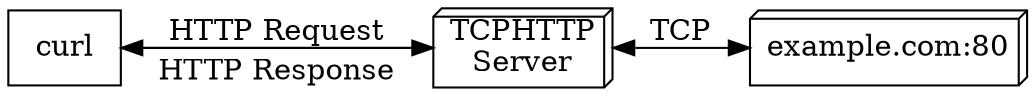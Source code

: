 digraph G {
  rankdir=LR;
  splines="line";
  "curl" -> "TCPHTTP\nServer" [label="HTTP Request"];
  "TCPHTTP\nServer" -> "curl" [label="HTTP Response"];
  "TCPHTTP\nServer" -> "example.com:80" [label="TCP", dir="both"];
  
  "curl" [shape="box"]
  "TCPHTTP\nServer" [shape="box3d"];
  "example.com:80" [shape="box3d"]
}
